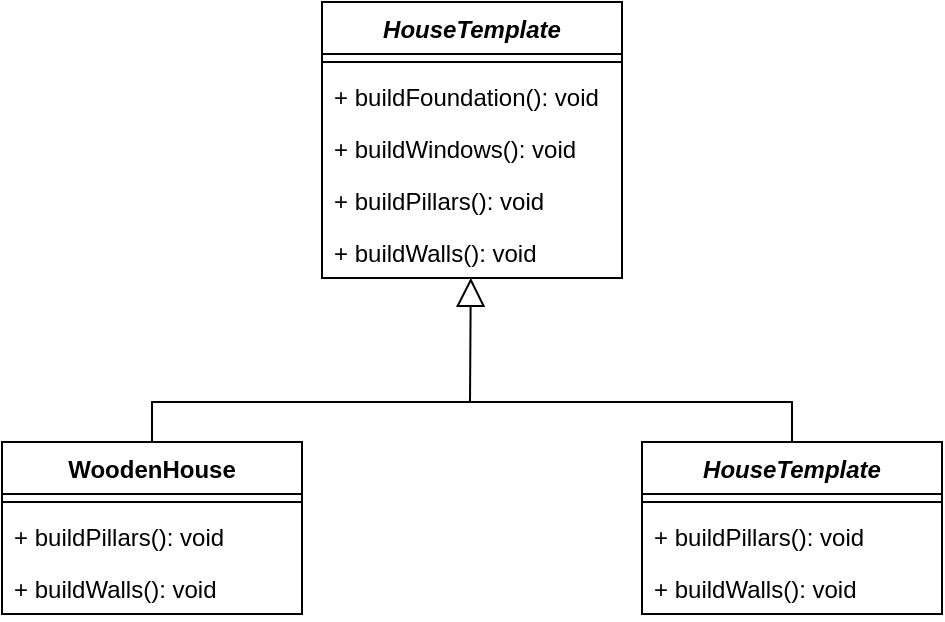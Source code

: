 <mxfile version="14.6.13" type="device"><diagram id="ZYjg1K6i1xqTQ9NR_iFD" name="Страница 1"><mxGraphModel dx="749" dy="556" grid="1" gridSize="10" guides="1" tooltips="1" connect="1" arrows="1" fold="1" page="1" pageScale="1" pageWidth="827" pageHeight="1169" math="0" shadow="0"><root><mxCell id="0"/><mxCell id="1" parent="0"/><mxCell id="ZYx_WUe450p5PzhLjJLw-5" value="HouseTemplate" style="swimlane;fontStyle=3;align=center;verticalAlign=top;childLayout=stackLayout;horizontal=1;startSize=26;horizontalStack=0;resizeParent=1;resizeParentMax=0;resizeLast=0;collapsible=1;marginBottom=0;" vertex="1" parent="1"><mxGeometry x="320" y="220" width="150" height="138" as="geometry"/></mxCell><mxCell id="ZYx_WUe450p5PzhLjJLw-7" value="" style="line;strokeWidth=1;fillColor=none;align=left;verticalAlign=middle;spacingTop=-1;spacingLeft=3;spacingRight=3;rotatable=0;labelPosition=right;points=[];portConstraint=eastwest;" vertex="1" parent="ZYx_WUe450p5PzhLjJLw-5"><mxGeometry y="26" width="150" height="8" as="geometry"/></mxCell><mxCell id="ZYx_WUe450p5PzhLjJLw-8" value="+ buildFoundation(): void" style="text;strokeColor=none;fillColor=none;align=left;verticalAlign=top;spacingLeft=4;spacingRight=4;overflow=hidden;rotatable=0;points=[[0,0.5],[1,0.5]];portConstraint=eastwest;" vertex="1" parent="ZYx_WUe450p5PzhLjJLw-5"><mxGeometry y="34" width="150" height="26" as="geometry"/></mxCell><mxCell id="ZYx_WUe450p5PzhLjJLw-9" value="+ buildWindows(): void" style="text;strokeColor=none;fillColor=none;align=left;verticalAlign=top;spacingLeft=4;spacingRight=4;overflow=hidden;rotatable=0;points=[[0,0.5],[1,0.5]];portConstraint=eastwest;" vertex="1" parent="ZYx_WUe450p5PzhLjJLw-5"><mxGeometry y="60" width="150" height="26" as="geometry"/></mxCell><mxCell id="ZYx_WUe450p5PzhLjJLw-10" value="+ buildPillars(): void" style="text;strokeColor=none;fillColor=none;align=left;verticalAlign=top;spacingLeft=4;spacingRight=4;overflow=hidden;rotatable=0;points=[[0,0.5],[1,0.5]];portConstraint=eastwest;" vertex="1" parent="ZYx_WUe450p5PzhLjJLw-5"><mxGeometry y="86" width="150" height="26" as="geometry"/></mxCell><mxCell id="ZYx_WUe450p5PzhLjJLw-11" value="+ buildWalls(): void" style="text;strokeColor=none;fillColor=none;align=left;verticalAlign=top;spacingLeft=4;spacingRight=4;overflow=hidden;rotatable=0;points=[[0,0.5],[1,0.5]];portConstraint=eastwest;" vertex="1" parent="ZYx_WUe450p5PzhLjJLw-5"><mxGeometry y="112" width="150" height="26" as="geometry"/></mxCell><mxCell id="ZYx_WUe450p5PzhLjJLw-12" value="HouseTemplate" style="swimlane;fontStyle=3;align=center;verticalAlign=top;childLayout=stackLayout;horizontal=1;startSize=26;horizontalStack=0;resizeParent=1;resizeParentMax=0;resizeLast=0;collapsible=1;marginBottom=0;" vertex="1" parent="1"><mxGeometry x="480" y="440" width="150" height="86" as="geometry"/></mxCell><mxCell id="ZYx_WUe450p5PzhLjJLw-13" value="" style="line;strokeWidth=1;fillColor=none;align=left;verticalAlign=middle;spacingTop=-1;spacingLeft=3;spacingRight=3;rotatable=0;labelPosition=right;points=[];portConstraint=eastwest;" vertex="1" parent="ZYx_WUe450p5PzhLjJLw-12"><mxGeometry y="26" width="150" height="8" as="geometry"/></mxCell><mxCell id="ZYx_WUe450p5PzhLjJLw-16" value="+ buildPillars(): void" style="text;strokeColor=none;fillColor=none;align=left;verticalAlign=top;spacingLeft=4;spacingRight=4;overflow=hidden;rotatable=0;points=[[0,0.5],[1,0.5]];portConstraint=eastwest;" vertex="1" parent="ZYx_WUe450p5PzhLjJLw-12"><mxGeometry y="34" width="150" height="26" as="geometry"/></mxCell><mxCell id="ZYx_WUe450p5PzhLjJLw-17" value="+ buildWalls(): void" style="text;strokeColor=none;fillColor=none;align=left;verticalAlign=top;spacingLeft=4;spacingRight=4;overflow=hidden;rotatable=0;points=[[0,0.5],[1,0.5]];portConstraint=eastwest;" vertex="1" parent="ZYx_WUe450p5PzhLjJLw-12"><mxGeometry y="60" width="150" height="26" as="geometry"/></mxCell><mxCell id="ZYx_WUe450p5PzhLjJLw-24" style="edgeStyle=orthogonalEdgeStyle;rounded=0;orthogonalLoop=1;jettySize=auto;html=1;exitX=0.5;exitY=0;exitDx=0;exitDy=0;entryX=0.5;entryY=0;entryDx=0;entryDy=0;endArrow=none;endFill=0;" edge="1" parent="1" source="ZYx_WUe450p5PzhLjJLw-18" target="ZYx_WUe450p5PzhLjJLw-12"><mxGeometry relative="1" as="geometry"/></mxCell><mxCell id="ZYx_WUe450p5PzhLjJLw-18" value="WoodenHouse" style="swimlane;fontStyle=1;align=center;verticalAlign=top;childLayout=stackLayout;horizontal=1;startSize=26;horizontalStack=0;resizeParent=1;resizeParentMax=0;resizeLast=0;collapsible=1;marginBottom=0;" vertex="1" parent="1"><mxGeometry x="160" y="440" width="150" height="86" as="geometry"/></mxCell><mxCell id="ZYx_WUe450p5PzhLjJLw-19" value="" style="line;strokeWidth=1;fillColor=none;align=left;verticalAlign=middle;spacingTop=-1;spacingLeft=3;spacingRight=3;rotatable=0;labelPosition=right;points=[];portConstraint=eastwest;" vertex="1" parent="ZYx_WUe450p5PzhLjJLw-18"><mxGeometry y="26" width="150" height="8" as="geometry"/></mxCell><mxCell id="ZYx_WUe450p5PzhLjJLw-22" value="+ buildPillars(): void" style="text;strokeColor=none;fillColor=none;align=left;verticalAlign=top;spacingLeft=4;spacingRight=4;overflow=hidden;rotatable=0;points=[[0,0.5],[1,0.5]];portConstraint=eastwest;" vertex="1" parent="ZYx_WUe450p5PzhLjJLw-18"><mxGeometry y="34" width="150" height="26" as="geometry"/></mxCell><mxCell id="ZYx_WUe450p5PzhLjJLw-23" value="+ buildWalls(): void" style="text;strokeColor=none;fillColor=none;align=left;verticalAlign=top;spacingLeft=4;spacingRight=4;overflow=hidden;rotatable=0;points=[[0,0.5],[1,0.5]];portConstraint=eastwest;" vertex="1" parent="ZYx_WUe450p5PzhLjJLw-18"><mxGeometry y="60" width="150" height="26" as="geometry"/></mxCell><mxCell id="ZYx_WUe450p5PzhLjJLw-26" value="" style="endArrow=none;endFill=0;endSize=12;html=1;exitX=0.496;exitY=0.996;exitDx=0;exitDy=0;exitPerimeter=0;startArrow=block;startFill=0;startSize=12;" edge="1" parent="1" source="ZYx_WUe450p5PzhLjJLw-11"><mxGeometry width="160" relative="1" as="geometry"><mxPoint x="320" y="470" as="sourcePoint"/><mxPoint x="394" y="420" as="targetPoint"/></mxGeometry></mxCell></root></mxGraphModel></diagram></mxfile>